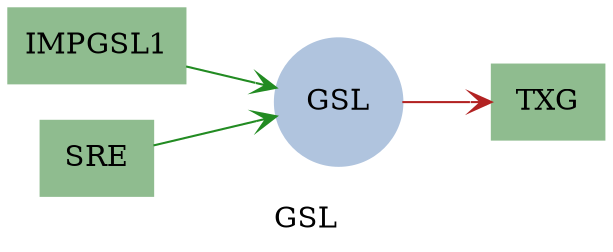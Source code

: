 // This file is generated by the --graph_format option of the Temoa model.  It
// is a Graphviz DOT language text description of a Temoa model instance.  For
// the curious, Graphviz will read this file to create an equivalent image in
// a number of formats, including SVG, PNG, GIF, and PDF.  For example, here
// is how one might invoke Graphviz to create an SVG image from the dot file.
//
// dot -Tsvg -o model.svg model.dot
//
// For more information, see the Graphviz homepage: http://graphviz.org/

// This particular file is the dot language description of the flow of energy
// via the carrier 'GSL'.

strict digraph Temoa_energy_carrier {
	label = "GSL"

	color       = "black";
	compound    = "True";
	concentrate = "True";
	rankdir     = "LR";
	splines     = "True";

	// Default node attributes
	node [ style="filled" ] ;

	// Default edge attributes
	edge [
	  arrowhead      = "vee",
	  fontsize       = "8",
	  label          = "   ",
	  labelfloat     = "false",
	  len            = "2",
	  weight         = "0.5",
	] ;


	// Define individual nodes (and non-default characteristics)
	subgraph techs {
		node [ color="darkseagreen", shape="box" ] ;

		"IMPGSL1" [ href="../processes/process_IMPGSL1.svg" ] ;
		"SRE"     [ href="../processes/process_SRE.svg" ] ;
		"TXG"     [ href="../processes/process_TXG.svg" ] ;
	}

	subgraph energy_carriers {
		node [ color="lightsteelblue", shape="circle" ] ;

		"GSL" [ href="../simple_model.svg" ] ;
	}

	// Define individual edges (and non-default characteristics)
	subgraph outputs {
		edge [ color="forestgreen" ] ;

		"IMPGSL1" -> "GSL" ;
		"SRE"     -> "GSL" ;
	}

	subgraph inputs {
		edge [ color="firebrick" ] ;

		"GSL" -> "TXG" ;
	}
}

